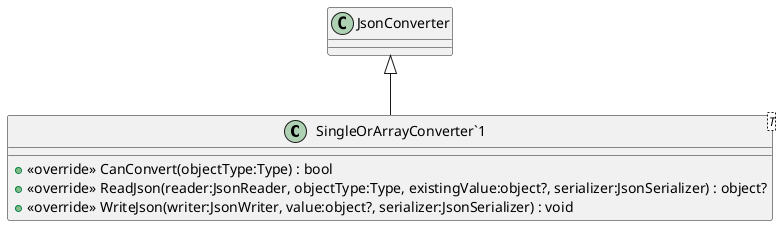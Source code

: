 @startuml
class "SingleOrArrayConverter`1"<T> {
    + <<override>> CanConvert(objectType:Type) : bool
    + <<override>> ReadJson(reader:JsonReader, objectType:Type, existingValue:object?, serializer:JsonSerializer) : object?
    + <<override>> WriteJson(writer:JsonWriter, value:object?, serializer:JsonSerializer) : void
}
JsonConverter <|-- "SingleOrArrayConverter`1"
@enduml
